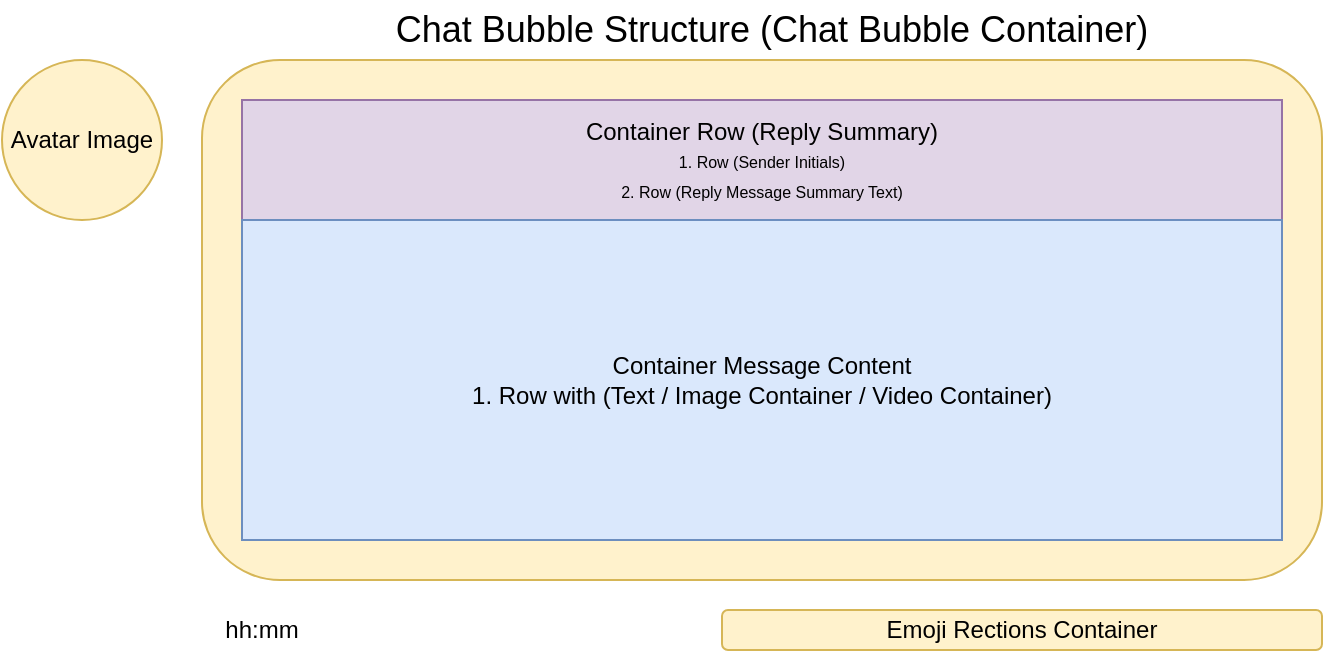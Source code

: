 <mxfile version="24.7.8">
  <diagram name="Page-1" id="4Mi333iJjW-2TDgaV62E">
    <mxGraphModel dx="1015" dy="763" grid="1" gridSize="10" guides="1" tooltips="1" connect="1" arrows="1" fold="1" page="1" pageScale="1" pageWidth="1169" pageHeight="827" math="0" shadow="0">
      <root>
        <mxCell id="0" />
        <mxCell id="1" parent="0" />
        <mxCell id="qZLAZeyIldf6Ieg6StlQ-1" value="" style="rounded=1;whiteSpace=wrap;html=1;fillColor=#fff2cc;strokeColor=#d6b656;" vertex="1" parent="1">
          <mxGeometry x="300" y="310" width="560" height="260" as="geometry" />
        </mxCell>
        <mxCell id="qZLAZeyIldf6Ieg6StlQ-6" value="Container Row (Reply Summary)&lt;br&gt;&lt;font style=&quot;font-size: 8px;&quot;&gt;1. Row (Sender Initials)&lt;br&gt;2. Row (Reply Message Summary Text)&lt;/font&gt;" style="rounded=0;whiteSpace=wrap;html=1;fillColor=#e1d5e7;strokeColor=#9673a6;" vertex="1" parent="1">
          <mxGeometry x="320" y="330" width="520" height="60" as="geometry" />
        </mxCell>
        <mxCell id="qZLAZeyIldf6Ieg6StlQ-7" value="Container Message Content&lt;br&gt;1. Row with (Text / Image Container / Video Container)" style="rounded=0;whiteSpace=wrap;html=1;fillColor=#dae8fc;strokeColor=#6c8ebf;" vertex="1" parent="1">
          <mxGeometry x="320" y="390" width="520" height="160" as="geometry" />
        </mxCell>
        <mxCell id="qZLAZeyIldf6Ieg6StlQ-8" value="&lt;font style=&quot;font-size: 18px;&quot;&gt;Chat Bubble Structure (Chat Bubble Container)&lt;/font&gt;" style="text;html=1;align=center;verticalAlign=middle;whiteSpace=wrap;rounded=0;" vertex="1" parent="1">
          <mxGeometry x="385" y="280" width="400" height="30" as="geometry" />
        </mxCell>
        <mxCell id="qZLAZeyIldf6Ieg6StlQ-9" value="Avatar Image" style="ellipse;whiteSpace=wrap;html=1;aspect=fixed;fillColor=#fff2cc;strokeColor=#d6b656;" vertex="1" parent="1">
          <mxGeometry x="200" y="310" width="80" height="80" as="geometry" />
        </mxCell>
        <mxCell id="qZLAZeyIldf6Ieg6StlQ-11" value="hh:mm" style="text;html=1;align=center;verticalAlign=middle;whiteSpace=wrap;rounded=0;" vertex="1" parent="1">
          <mxGeometry x="300" y="580" width="60" height="30" as="geometry" />
        </mxCell>
        <mxCell id="qZLAZeyIldf6Ieg6StlQ-12" value="Emoji Rections Container" style="rounded=1;whiteSpace=wrap;html=1;fillColor=#fff2cc;strokeColor=#d6b656;" vertex="1" parent="1">
          <mxGeometry x="560" y="585" width="300" height="20" as="geometry" />
        </mxCell>
      </root>
    </mxGraphModel>
  </diagram>
</mxfile>
